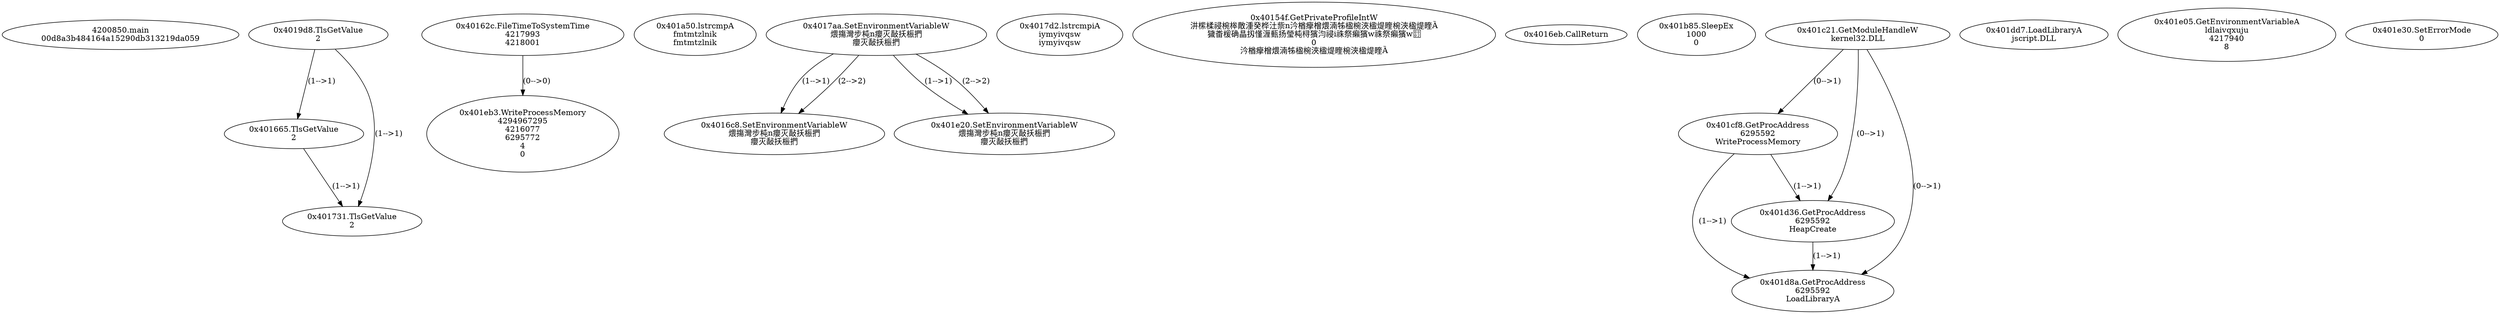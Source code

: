 // Global SCDG with merge call
digraph {
	0 [label="4200850.main
00d8a3b484164a15290db313219da059"]
	1 [label="0x4019d8.TlsGetValue
2"]
	2 [label="0x40162c.FileTimeToSystemTime
4217993
4218001"]
	3 [label="0x401665.TlsGetValue
2"]
	1 -> 3 [label="(1-->1)"]
	4 [label="0x401a50.lstrcmpA
fmtmtzlnik
fmtmtzlnik"]
	5 [label="0x401731.TlsGetValue
2"]
	1 -> 5 [label="(1-->1)"]
	3 -> 5 [label="(1-->1)"]
	6 [label="0x4017aa.SetEnvironmentVariableW
煨摥灣步杶n癭灭敮扷桭捫
癭灭敮扷桭捫"]
	7 [label="0x4017d2.lstrcmpiA
iymyivqsw
iymyivqsw"]
	8 [label="0x40154f.GetPrivateProfileIntW
汫橴楺祲椀桳敵湩癸桦汢祡n汵楢癴橧煨湳牬楹椀浹楹煶睳椀浹楹煶睳Ȁ
獩畨楥确晶扨慬湹甀扬瑩杶桪獱汮祲i祩祭癩獱w祩祭癩獱w
0
汵楢癴橧煨湳牬楹椀浹楹煶睳椀浹楹煶睳Ȁ"]
	9 [label="0x4016c8.SetEnvironmentVariableW
煨摥灣步杶n癭灭敮扷桭捫
癭灭敮扷桭捫"]
	6 -> 9 [label="(1-->1)"]
	6 -> 9 [label="(2-->2)"]
	10 [label="0x4016eb.CallReturn
"]
	11 [label="0x401b85.SleepEx
1000
0"]
	12 [label="0x401c21.GetModuleHandleW
kernel32.DLL"]
	13 [label="0x401cf8.GetProcAddress
6295592
WriteProcessMemory"]
	12 -> 13 [label="(0-->1)"]
	14 [label="0x401d36.GetProcAddress
6295592
HeapCreate"]
	12 -> 14 [label="(0-->1)"]
	13 -> 14 [label="(1-->1)"]
	15 [label="0x401d8a.GetProcAddress
6295592
LoadLibraryA"]
	12 -> 15 [label="(0-->1)"]
	13 -> 15 [label="(1-->1)"]
	14 -> 15 [label="(1-->1)"]
	16 [label="0x401dd7.LoadLibraryA
jscript.DLL"]
	17 [label="0x401e05.GetEnvironmentVariableA
ldlaivqxuju
4217940
8"]
	18 [label="0x401e20.SetEnvironmentVariableW
煨摥灣步杶n癭灭敮扷桭捫
癭灭敮扷桭捫"]
	6 -> 18 [label="(1-->1)"]
	6 -> 18 [label="(2-->2)"]
	19 [label="0x401e30.SetErrorMode
0"]
	20 [label="0x401eb3.WriteProcessMemory
4294967295
4216077
6295772
4
0"]
	2 -> 20 [label="(0-->0)"]
}
